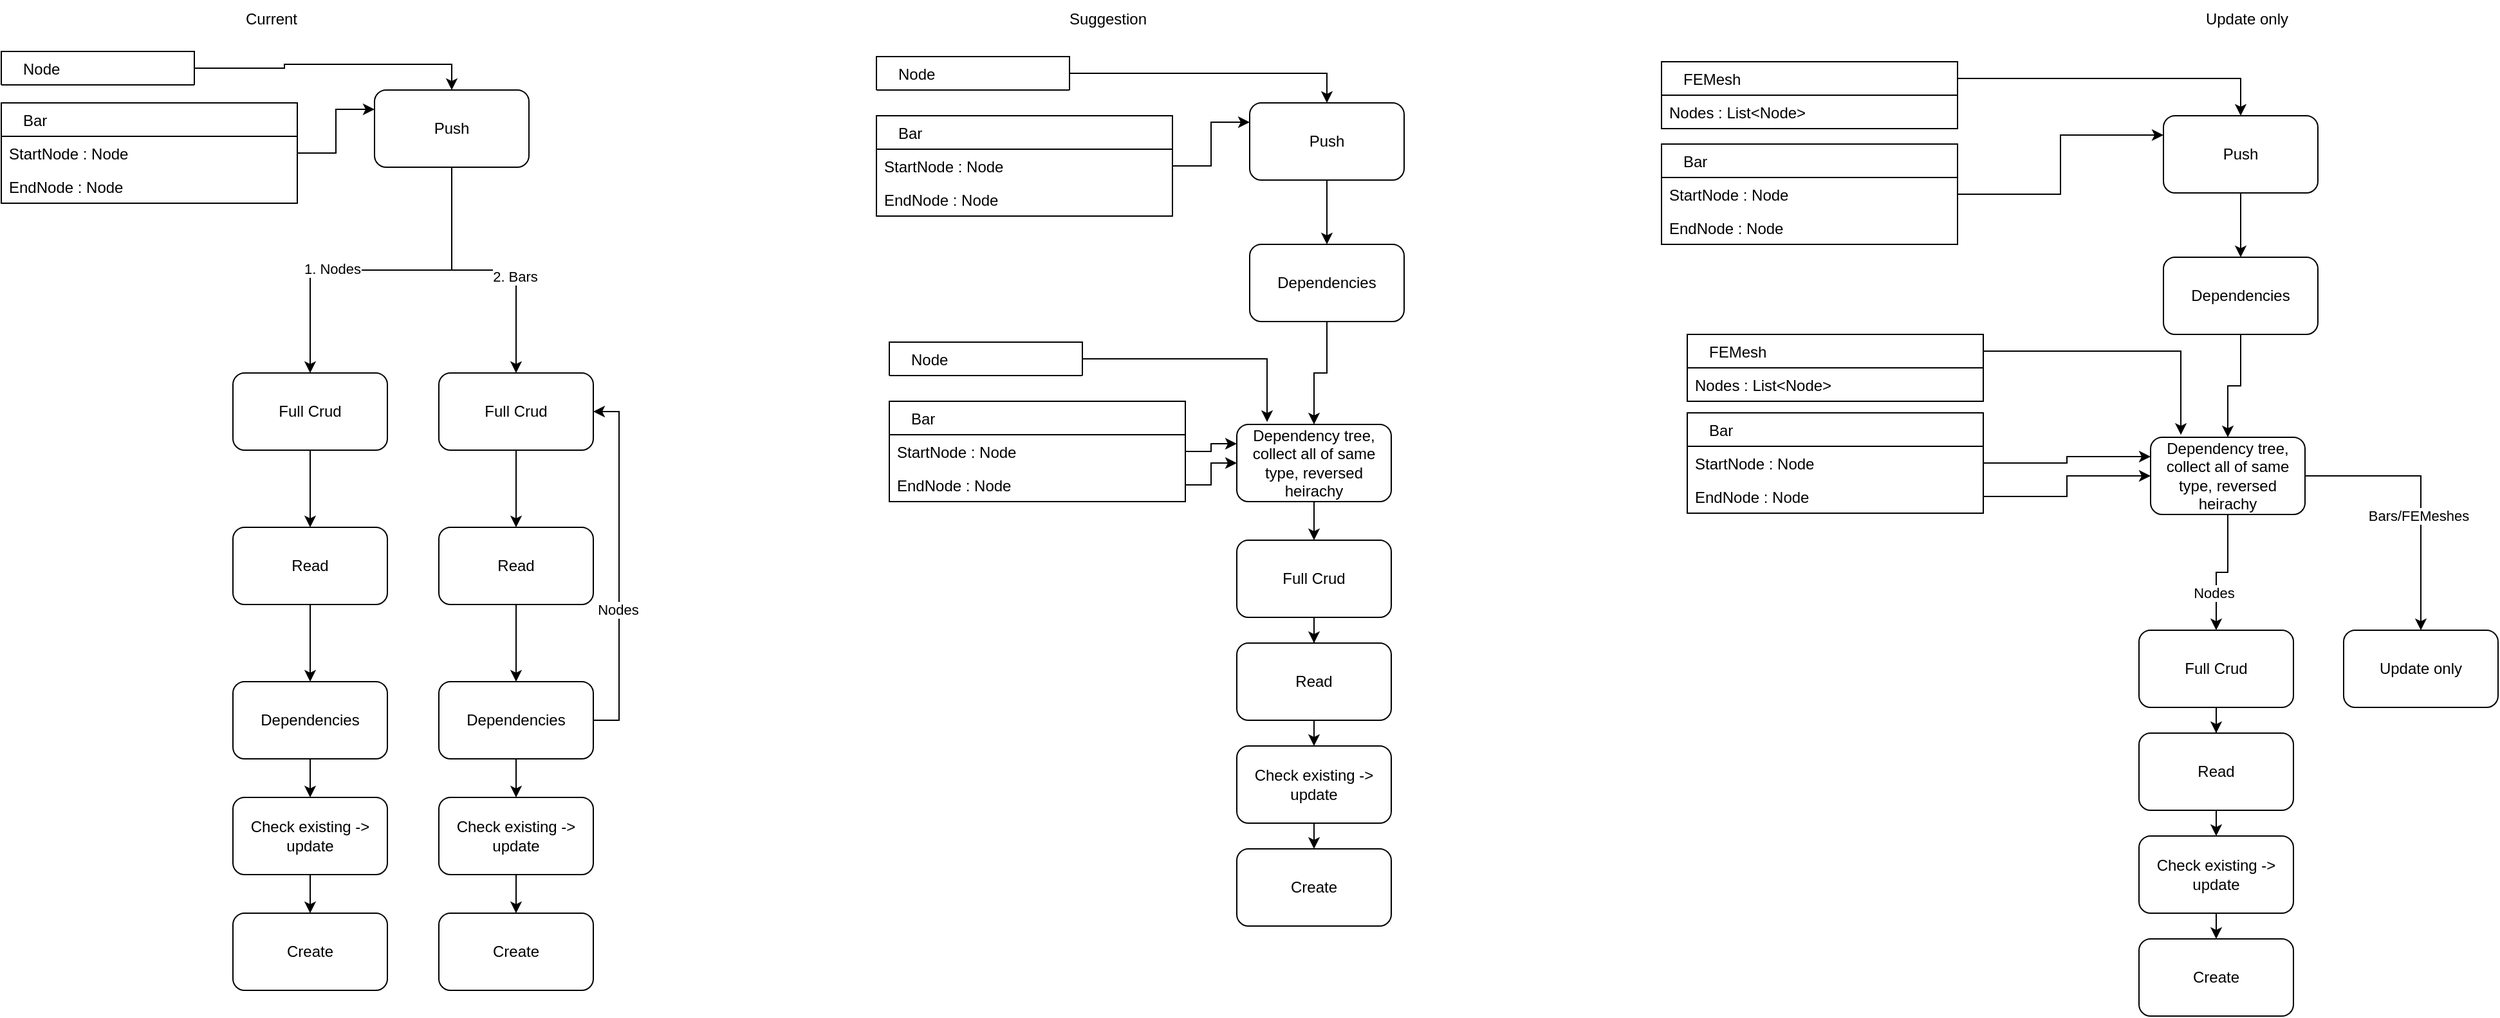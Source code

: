 <mxfile version="20.2.3" type="device"><diagram id="LmJUCJLpEkWyDAjEtUx3" name="Page-1"><mxGraphModel dx="815" dy="576" grid="1" gridSize="10" guides="1" tooltips="1" connect="1" arrows="1" fold="1" page="1" pageScale="1" pageWidth="827" pageHeight="1169" math="0" shadow="0"><root><mxCell id="0"/><mxCell id="1" parent="0"/><mxCell id="LpeFfE9VqS_rJvo4I-gi-41" style="edgeStyle=orthogonalEdgeStyle;rounded=0;orthogonalLoop=1;jettySize=auto;html=1;entryX=0.5;entryY=0;entryDx=0;entryDy=0;exitX=0.5;exitY=1;exitDx=0;exitDy=0;" edge="1" parent="1" source="LpeFfE9VqS_rJvo4I-gi-44" target="LpeFfE9VqS_rJvo4I-gi-35"><mxGeometry relative="1" as="geometry"/></mxCell><mxCell id="LpeFfE9VqS_rJvo4I-gi-48" value="2. Bars" style="edgeLabel;html=1;align=center;verticalAlign=middle;resizable=0;points=[];" vertex="1" connectable="0" parent="LpeFfE9VqS_rJvo4I-gi-41"><mxGeometry x="0.283" y="-1" relative="1" as="geometry"><mxPoint as="offset"/></mxGeometry></mxCell><mxCell id="LpeFfE9VqS_rJvo4I-gi-1" value="Bar" style="swimlane;fontStyle=0;childLayout=stackLayout;horizontal=1;startSize=26;fillColor=none;horizontalStack=0;resizeParent=1;resizeParentMax=0;resizeLast=0;collapsible=1;marginBottom=0;fontSize=12;align=left;spacingLeft=15;" vertex="1" parent="1"><mxGeometry x="700" y="360" width="230" height="78" as="geometry"><mxRectangle x="840" y="390" width="150" height="26" as="alternateBounds"/></mxGeometry></mxCell><mxCell id="LpeFfE9VqS_rJvo4I-gi-2" value="StartNode : Node" style="text;strokeColor=none;fillColor=none;align=left;verticalAlign=top;spacingLeft=4;spacingRight=4;overflow=hidden;rotatable=0;points=[[0,0.5],[1,0.5]];portConstraint=eastwest;fontColor=#000000" vertex="1" parent="LpeFfE9VqS_rJvo4I-gi-1"><mxGeometry y="26" width="230" height="26" as="geometry"/></mxCell><mxCell id="LpeFfE9VqS_rJvo4I-gi-3" value="EndNode : Node" style="text;strokeColor=none;fillColor=none;align=left;verticalAlign=top;spacingLeft=4;spacingRight=4;overflow=hidden;rotatable=0;points=[[0,0.5],[1,0.5]];portConstraint=eastwest;fontColor=#000000" vertex="1" parent="LpeFfE9VqS_rJvo4I-gi-1"><mxGeometry y="52" width="230" height="26" as="geometry"/></mxCell><mxCell id="LpeFfE9VqS_rJvo4I-gi-33" style="edgeStyle=orthogonalEdgeStyle;rounded=0;orthogonalLoop=1;jettySize=auto;html=1;entryX=0.5;entryY=0;entryDx=0;entryDy=0;exitX=0.5;exitY=1;exitDx=0;exitDy=0;" edge="1" parent="1" source="LpeFfE9VqS_rJvo4I-gi-44" target="LpeFfE9VqS_rJvo4I-gi-25"><mxGeometry relative="1" as="geometry"/></mxCell><mxCell id="LpeFfE9VqS_rJvo4I-gi-47" value="1. Nodes" style="edgeLabel;html=1;align=center;verticalAlign=middle;resizable=0;points=[];" vertex="1" connectable="0" parent="LpeFfE9VqS_rJvo4I-gi-33"><mxGeometry x="0.282" y="-1" relative="1" as="geometry"><mxPoint as="offset"/></mxGeometry></mxCell><mxCell id="LpeFfE9VqS_rJvo4I-gi-45" style="edgeStyle=orthogonalEdgeStyle;rounded=0;orthogonalLoop=1;jettySize=auto;html=1;entryX=0.5;entryY=0;entryDx=0;entryDy=0;" edge="1" parent="1" source="LpeFfE9VqS_rJvo4I-gi-15" target="LpeFfE9VqS_rJvo4I-gi-44"><mxGeometry relative="1" as="geometry"/></mxCell><mxCell id="LpeFfE9VqS_rJvo4I-gi-15" value="Node" style="swimlane;fontStyle=0;childLayout=stackLayout;horizontal=1;startSize=26;fillColor=none;horizontalStack=0;resizeParent=1;resizeParentMax=0;resizeLast=0;collapsible=1;marginBottom=0;fontSize=12;align=left;spacingLeft=15;" vertex="1" collapsed="1" parent="1"><mxGeometry x="700" y="320" width="150" height="26" as="geometry"><mxRectangle x="840" y="540" width="230" height="234" as="alternateBounds"/></mxGeometry></mxCell><mxCell id="LpeFfE9VqS_rJvo4I-gi-16" value="Position : Point" style="text;strokeColor=none;fillColor=none;align=left;verticalAlign=top;spacingLeft=4;spacingRight=4;overflow=hidden;rotatable=0;points=[[0,0.5],[1,0.5]];portConstraint=eastwest;fontColor=#000000" vertex="1" parent="LpeFfE9VqS_rJvo4I-gi-15"><mxGeometry y="26" width="230" height="26" as="geometry"/></mxCell><mxCell id="LpeFfE9VqS_rJvo4I-gi-17" value="Orientation : Basis" style="text;strokeColor=none;fillColor=none;align=left;verticalAlign=top;spacingLeft=4;spacingRight=4;overflow=hidden;rotatable=0;points=[[0,0.5],[1,0.5]];portConstraint=eastwest;fontColor=#000000" vertex="1" parent="LpeFfE9VqS_rJvo4I-gi-15"><mxGeometry y="52" width="230" height="26" as="geometry"/></mxCell><mxCell id="LpeFfE9VqS_rJvo4I-gi-18" value="Support : Constraint6DOF" style="text;strokeColor=none;fillColor=none;align=left;verticalAlign=top;spacingLeft=4;spacingRight=4;overflow=hidden;rotatable=0;points=[[0,0.5],[1,0.5]];portConstraint=eastwest;fontColor=#000000" vertex="1" parent="LpeFfE9VqS_rJvo4I-gi-15"><mxGeometry y="78" width="230" height="26" as="geometry"/></mxCell><mxCell id="LpeFfE9VqS_rJvo4I-gi-19" value="BHoM_Guid : Guid" style="text;strokeColor=none;fillColor=none;align=left;verticalAlign=top;spacingLeft=4;spacingRight=4;overflow=hidden;rotatable=0;points=[[0,0.5],[1,0.5]];portConstraint=eastwest;fontColor=#707070" vertex="1" parent="LpeFfE9VqS_rJvo4I-gi-15"><mxGeometry y="104" width="230" height="26" as="geometry"/></mxCell><mxCell id="LpeFfE9VqS_rJvo4I-gi-20" value="Name : String" style="text;strokeColor=none;fillColor=none;align=left;verticalAlign=top;spacingLeft=4;spacingRight=4;overflow=hidden;rotatable=0;points=[[0,0.5],[1,0.5]];portConstraint=eastwest;fontColor=#707070" vertex="1" parent="LpeFfE9VqS_rJvo4I-gi-15"><mxGeometry y="130" width="230" height="26" as="geometry"/></mxCell><mxCell id="LpeFfE9VqS_rJvo4I-gi-21" value="Fragments : FragmentSet" style="text;strokeColor=none;fillColor=none;align=left;verticalAlign=top;spacingLeft=4;spacingRight=4;overflow=hidden;rotatable=0;points=[[0,0.5],[1,0.5]];portConstraint=eastwest;fontColor=#707070" vertex="1" parent="LpeFfE9VqS_rJvo4I-gi-15"><mxGeometry y="156" width="230" height="26" as="geometry"/></mxCell><mxCell id="LpeFfE9VqS_rJvo4I-gi-22" value="Tags : HashSet&lt;String&gt;" style="text;strokeColor=none;fillColor=none;align=left;verticalAlign=top;spacingLeft=4;spacingRight=4;overflow=hidden;rotatable=0;points=[[0,0.5],[1,0.5]];portConstraint=eastwest;fontColor=#707070" vertex="1" parent="LpeFfE9VqS_rJvo4I-gi-15"><mxGeometry y="182" width="230" height="26" as="geometry"/></mxCell><mxCell id="LpeFfE9VqS_rJvo4I-gi-23" value="CustomData : Dictionary&lt;String,Object&gt;" style="text;strokeColor=none;fillColor=none;align=left;verticalAlign=top;spacingLeft=4;spacingRight=4;overflow=hidden;rotatable=0;points=[[0,0.5],[1,0.5]];portConstraint=eastwest;fontColor=#707070" vertex="1" parent="LpeFfE9VqS_rJvo4I-gi-15"><mxGeometry y="208" width="230" height="26" as="geometry"/></mxCell><mxCell id="LpeFfE9VqS_rJvo4I-gi-24" value="Current" style="text;html=1;strokeColor=none;fillColor=none;align=center;verticalAlign=middle;whiteSpace=wrap;rounded=0;" vertex="1" parent="1"><mxGeometry x="880" y="280" width="60" height="30" as="geometry"/></mxCell><mxCell id="LpeFfE9VqS_rJvo4I-gi-29" style="edgeStyle=orthogonalEdgeStyle;rounded=0;orthogonalLoop=1;jettySize=auto;html=1;" edge="1" parent="1" source="LpeFfE9VqS_rJvo4I-gi-25" target="LpeFfE9VqS_rJvo4I-gi-26"><mxGeometry relative="1" as="geometry"/></mxCell><mxCell id="LpeFfE9VqS_rJvo4I-gi-25" value="Full Crud" style="rounded=1;whiteSpace=wrap;html=1;" vertex="1" parent="1"><mxGeometry x="880" y="570" width="120" height="60" as="geometry"/></mxCell><mxCell id="LpeFfE9VqS_rJvo4I-gi-30" style="edgeStyle=orthogonalEdgeStyle;rounded=0;orthogonalLoop=1;jettySize=auto;html=1;entryX=0.5;entryY=0;entryDx=0;entryDy=0;" edge="1" parent="1" source="LpeFfE9VqS_rJvo4I-gi-26" target="LpeFfE9VqS_rJvo4I-gi-27"><mxGeometry relative="1" as="geometry"/></mxCell><mxCell id="LpeFfE9VqS_rJvo4I-gi-26" value="Read" style="rounded=1;whiteSpace=wrap;html=1;" vertex="1" parent="1"><mxGeometry x="880" y="690" width="120" height="60" as="geometry"/></mxCell><mxCell id="LpeFfE9VqS_rJvo4I-gi-32" style="edgeStyle=orthogonalEdgeStyle;rounded=0;orthogonalLoop=1;jettySize=auto;html=1;entryX=0.5;entryY=0;entryDx=0;entryDy=0;exitX=0.5;exitY=1;exitDx=0;exitDy=0;" edge="1" parent="1" source="LpeFfE9VqS_rJvo4I-gi-94" target="LpeFfE9VqS_rJvo4I-gi-28"><mxGeometry relative="1" as="geometry"><mxPoint x="940" y="960" as="sourcePoint"/></mxGeometry></mxCell><mxCell id="LpeFfE9VqS_rJvo4I-gi-96" style="edgeStyle=orthogonalEdgeStyle;rounded=0;orthogonalLoop=1;jettySize=auto;html=1;entryX=0.5;entryY=0;entryDx=0;entryDy=0;" edge="1" parent="1" source="LpeFfE9VqS_rJvo4I-gi-27" target="LpeFfE9VqS_rJvo4I-gi-94"><mxGeometry relative="1" as="geometry"/></mxCell><mxCell id="LpeFfE9VqS_rJvo4I-gi-27" value="Dependencies" style="rounded=1;whiteSpace=wrap;html=1;" vertex="1" parent="1"><mxGeometry x="880" y="810" width="120" height="60" as="geometry"/></mxCell><mxCell id="LpeFfE9VqS_rJvo4I-gi-28" value="Create" style="rounded=1;whiteSpace=wrap;html=1;" vertex="1" parent="1"><mxGeometry x="880" y="990" width="120" height="60" as="geometry"/></mxCell><mxCell id="LpeFfE9VqS_rJvo4I-gi-34" style="edgeStyle=orthogonalEdgeStyle;rounded=0;orthogonalLoop=1;jettySize=auto;html=1;" edge="1" parent="1" source="LpeFfE9VqS_rJvo4I-gi-35" target="LpeFfE9VqS_rJvo4I-gi-37"><mxGeometry relative="1" as="geometry"/></mxCell><mxCell id="LpeFfE9VqS_rJvo4I-gi-35" value="Full Crud" style="rounded=1;whiteSpace=wrap;html=1;" vertex="1" parent="1"><mxGeometry x="1040" y="570" width="120" height="60" as="geometry"/></mxCell><mxCell id="LpeFfE9VqS_rJvo4I-gi-36" style="edgeStyle=orthogonalEdgeStyle;rounded=0;orthogonalLoop=1;jettySize=auto;html=1;entryX=0.5;entryY=0;entryDx=0;entryDy=0;" edge="1" parent="1" source="LpeFfE9VqS_rJvo4I-gi-37" target="LpeFfE9VqS_rJvo4I-gi-39"><mxGeometry relative="1" as="geometry"/></mxCell><mxCell id="LpeFfE9VqS_rJvo4I-gi-37" value="Read" style="rounded=1;whiteSpace=wrap;html=1;" vertex="1" parent="1"><mxGeometry x="1040" y="690" width="120" height="60" as="geometry"/></mxCell><mxCell id="LpeFfE9VqS_rJvo4I-gi-42" style="edgeStyle=orthogonalEdgeStyle;rounded=0;orthogonalLoop=1;jettySize=auto;html=1;entryX=1;entryY=0.5;entryDx=0;entryDy=0;exitX=1;exitY=0.5;exitDx=0;exitDy=0;" edge="1" parent="1" source="LpeFfE9VqS_rJvo4I-gi-39" target="LpeFfE9VqS_rJvo4I-gi-35"><mxGeometry relative="1" as="geometry"/></mxCell><mxCell id="LpeFfE9VqS_rJvo4I-gi-43" value="Nodes" style="edgeLabel;html=1;align=center;verticalAlign=middle;resizable=0;points=[];" vertex="1" connectable="0" parent="LpeFfE9VqS_rJvo4I-gi-42"><mxGeometry x="-0.24" y="1" relative="1" as="geometry"><mxPoint as="offset"/></mxGeometry></mxCell><mxCell id="LpeFfE9VqS_rJvo4I-gi-100" style="edgeStyle=orthogonalEdgeStyle;rounded=0;orthogonalLoop=1;jettySize=auto;html=1;entryX=0.5;entryY=0;entryDx=0;entryDy=0;" edge="1" parent="1" source="LpeFfE9VqS_rJvo4I-gi-39" target="LpeFfE9VqS_rJvo4I-gi-99"><mxGeometry relative="1" as="geometry"/></mxCell><mxCell id="LpeFfE9VqS_rJvo4I-gi-39" value="Dependencies" style="rounded=1;whiteSpace=wrap;html=1;" vertex="1" parent="1"><mxGeometry x="1040" y="810" width="120" height="60" as="geometry"/></mxCell><mxCell id="LpeFfE9VqS_rJvo4I-gi-44" value="Push" style="rounded=1;whiteSpace=wrap;html=1;" vertex="1" parent="1"><mxGeometry x="990" y="350" width="120" height="60" as="geometry"/></mxCell><mxCell id="LpeFfE9VqS_rJvo4I-gi-46" style="edgeStyle=orthogonalEdgeStyle;rounded=0;orthogonalLoop=1;jettySize=auto;html=1;entryX=0;entryY=0.25;entryDx=0;entryDy=0;" edge="1" parent="1" source="LpeFfE9VqS_rJvo4I-gi-2" target="LpeFfE9VqS_rJvo4I-gi-44"><mxGeometry relative="1" as="geometry"/></mxCell><mxCell id="LpeFfE9VqS_rJvo4I-gi-49" value="Suggestion" style="text;html=1;strokeColor=none;fillColor=none;align=center;verticalAlign=middle;whiteSpace=wrap;rounded=0;" vertex="1" parent="1"><mxGeometry x="1530" y="280" width="60" height="30" as="geometry"/></mxCell><mxCell id="LpeFfE9VqS_rJvo4I-gi-50" value="Bar" style="swimlane;fontStyle=0;childLayout=stackLayout;horizontal=1;startSize=26;fillColor=none;horizontalStack=0;resizeParent=1;resizeParentMax=0;resizeLast=0;collapsible=1;marginBottom=0;fontSize=12;align=left;spacingLeft=15;" vertex="1" parent="1"><mxGeometry x="1380" y="370" width="230" height="78" as="geometry"><mxRectangle x="840" y="390" width="150" height="26" as="alternateBounds"/></mxGeometry></mxCell><mxCell id="LpeFfE9VqS_rJvo4I-gi-51" value="StartNode : Node" style="text;strokeColor=none;fillColor=none;align=left;verticalAlign=top;spacingLeft=4;spacingRight=4;overflow=hidden;rotatable=0;points=[[0,0.5],[1,0.5]];portConstraint=eastwest;fontColor=#000000" vertex="1" parent="LpeFfE9VqS_rJvo4I-gi-50"><mxGeometry y="26" width="230" height="26" as="geometry"/></mxCell><mxCell id="LpeFfE9VqS_rJvo4I-gi-52" value="EndNode : Node" style="text;strokeColor=none;fillColor=none;align=left;verticalAlign=top;spacingLeft=4;spacingRight=4;overflow=hidden;rotatable=0;points=[[0,0.5],[1,0.5]];portConstraint=eastwest;fontColor=#000000" vertex="1" parent="LpeFfE9VqS_rJvo4I-gi-50"><mxGeometry y="52" width="230" height="26" as="geometry"/></mxCell><mxCell id="LpeFfE9VqS_rJvo4I-gi-53" style="edgeStyle=orthogonalEdgeStyle;rounded=0;orthogonalLoop=1;jettySize=auto;html=1;entryX=0.5;entryY=0;entryDx=0;entryDy=0;" edge="1" parent="1" source="LpeFfE9VqS_rJvo4I-gi-54" target="LpeFfE9VqS_rJvo4I-gi-63"><mxGeometry relative="1" as="geometry"/></mxCell><mxCell id="LpeFfE9VqS_rJvo4I-gi-54" value="Node" style="swimlane;fontStyle=0;childLayout=stackLayout;horizontal=1;startSize=26;fillColor=none;horizontalStack=0;resizeParent=1;resizeParentMax=0;resizeLast=0;collapsible=1;marginBottom=0;fontSize=12;align=left;spacingLeft=15;" vertex="1" collapsed="1" parent="1"><mxGeometry x="1380" y="324" width="150" height="26" as="geometry"><mxRectangle x="840" y="540" width="230" height="234" as="alternateBounds"/></mxGeometry></mxCell><mxCell id="LpeFfE9VqS_rJvo4I-gi-55" value="Position : Point" style="text;strokeColor=none;fillColor=none;align=left;verticalAlign=top;spacingLeft=4;spacingRight=4;overflow=hidden;rotatable=0;points=[[0,0.5],[1,0.5]];portConstraint=eastwest;fontColor=#000000" vertex="1" parent="LpeFfE9VqS_rJvo4I-gi-54"><mxGeometry y="26" width="230" height="26" as="geometry"/></mxCell><mxCell id="LpeFfE9VqS_rJvo4I-gi-56" value="Orientation : Basis" style="text;strokeColor=none;fillColor=none;align=left;verticalAlign=top;spacingLeft=4;spacingRight=4;overflow=hidden;rotatable=0;points=[[0,0.5],[1,0.5]];portConstraint=eastwest;fontColor=#000000" vertex="1" parent="LpeFfE9VqS_rJvo4I-gi-54"><mxGeometry y="52" width="230" height="26" as="geometry"/></mxCell><mxCell id="LpeFfE9VqS_rJvo4I-gi-57" value="Support : Constraint6DOF" style="text;strokeColor=none;fillColor=none;align=left;verticalAlign=top;spacingLeft=4;spacingRight=4;overflow=hidden;rotatable=0;points=[[0,0.5],[1,0.5]];portConstraint=eastwest;fontColor=#000000" vertex="1" parent="LpeFfE9VqS_rJvo4I-gi-54"><mxGeometry y="78" width="230" height="26" as="geometry"/></mxCell><mxCell id="LpeFfE9VqS_rJvo4I-gi-58" value="BHoM_Guid : Guid" style="text;strokeColor=none;fillColor=none;align=left;verticalAlign=top;spacingLeft=4;spacingRight=4;overflow=hidden;rotatable=0;points=[[0,0.5],[1,0.5]];portConstraint=eastwest;fontColor=#707070" vertex="1" parent="LpeFfE9VqS_rJvo4I-gi-54"><mxGeometry y="104" width="230" height="26" as="geometry"/></mxCell><mxCell id="LpeFfE9VqS_rJvo4I-gi-59" value="Name : String" style="text;strokeColor=none;fillColor=none;align=left;verticalAlign=top;spacingLeft=4;spacingRight=4;overflow=hidden;rotatable=0;points=[[0,0.5],[1,0.5]];portConstraint=eastwest;fontColor=#707070" vertex="1" parent="LpeFfE9VqS_rJvo4I-gi-54"><mxGeometry y="130" width="230" height="26" as="geometry"/></mxCell><mxCell id="LpeFfE9VqS_rJvo4I-gi-60" value="Fragments : FragmentSet" style="text;strokeColor=none;fillColor=none;align=left;verticalAlign=top;spacingLeft=4;spacingRight=4;overflow=hidden;rotatable=0;points=[[0,0.5],[1,0.5]];portConstraint=eastwest;fontColor=#707070" vertex="1" parent="LpeFfE9VqS_rJvo4I-gi-54"><mxGeometry y="156" width="230" height="26" as="geometry"/></mxCell><mxCell id="LpeFfE9VqS_rJvo4I-gi-61" value="Tags : HashSet&lt;String&gt;" style="text;strokeColor=none;fillColor=none;align=left;verticalAlign=top;spacingLeft=4;spacingRight=4;overflow=hidden;rotatable=0;points=[[0,0.5],[1,0.5]];portConstraint=eastwest;fontColor=#707070" vertex="1" parent="LpeFfE9VqS_rJvo4I-gi-54"><mxGeometry y="182" width="230" height="26" as="geometry"/></mxCell><mxCell id="LpeFfE9VqS_rJvo4I-gi-62" value="CustomData : Dictionary&lt;String,Object&gt;" style="text;strokeColor=none;fillColor=none;align=left;verticalAlign=top;spacingLeft=4;spacingRight=4;overflow=hidden;rotatable=0;points=[[0,0.5],[1,0.5]];portConstraint=eastwest;fontColor=#707070" vertex="1" parent="LpeFfE9VqS_rJvo4I-gi-54"><mxGeometry y="208" width="230" height="26" as="geometry"/></mxCell><mxCell id="LpeFfE9VqS_rJvo4I-gi-66" style="edgeStyle=orthogonalEdgeStyle;rounded=0;orthogonalLoop=1;jettySize=auto;html=1;entryX=0.5;entryY=0;entryDx=0;entryDy=0;" edge="1" parent="1" source="LpeFfE9VqS_rJvo4I-gi-63" target="LpeFfE9VqS_rJvo4I-gi-65"><mxGeometry relative="1" as="geometry"/></mxCell><mxCell id="LpeFfE9VqS_rJvo4I-gi-63" value="Push" style="rounded=1;whiteSpace=wrap;html=1;" vertex="1" parent="1"><mxGeometry x="1670" y="360" width="120" height="60" as="geometry"/></mxCell><mxCell id="LpeFfE9VqS_rJvo4I-gi-64" style="edgeStyle=orthogonalEdgeStyle;rounded=0;orthogonalLoop=1;jettySize=auto;html=1;entryX=0;entryY=0.25;entryDx=0;entryDy=0;" edge="1" parent="1" source="LpeFfE9VqS_rJvo4I-gi-51" target="LpeFfE9VqS_rJvo4I-gi-63"><mxGeometry relative="1" as="geometry"/></mxCell><mxCell id="LpeFfE9VqS_rJvo4I-gi-83" style="edgeStyle=orthogonalEdgeStyle;rounded=0;orthogonalLoop=1;jettySize=auto;html=1;" edge="1" parent="1" source="LpeFfE9VqS_rJvo4I-gi-65" target="LpeFfE9VqS_rJvo4I-gi-67"><mxGeometry relative="1" as="geometry"/></mxCell><mxCell id="LpeFfE9VqS_rJvo4I-gi-65" value="Dependencies" style="rounded=1;whiteSpace=wrap;html=1;" vertex="1" parent="1"><mxGeometry x="1670" y="470" width="120" height="60" as="geometry"/></mxCell><mxCell id="LpeFfE9VqS_rJvo4I-gi-93" style="edgeStyle=orthogonalEdgeStyle;rounded=0;orthogonalLoop=1;jettySize=auto;html=1;entryX=0.5;entryY=0;entryDx=0;entryDy=0;" edge="1" parent="1" source="LpeFfE9VqS_rJvo4I-gi-67" target="LpeFfE9VqS_rJvo4I-gi-85"><mxGeometry relative="1" as="geometry"/></mxCell><mxCell id="LpeFfE9VqS_rJvo4I-gi-67" value="Dependency tree, collect all of same type, reversed heirachy" style="rounded=1;whiteSpace=wrap;html=1;" vertex="1" parent="1"><mxGeometry x="1660" y="610" width="120" height="60" as="geometry"/></mxCell><mxCell id="LpeFfE9VqS_rJvo4I-gi-80" style="edgeStyle=orthogonalEdgeStyle;rounded=0;orthogonalLoop=1;jettySize=auto;html=1;exitX=1;exitY=0.5;exitDx=0;exitDy=0;entryX=0;entryY=0.25;entryDx=0;entryDy=0;" edge="1" parent="1" source="LpeFfE9VqS_rJvo4I-gi-68" target="LpeFfE9VqS_rJvo4I-gi-67"><mxGeometry relative="1" as="geometry"/></mxCell><mxCell id="LpeFfE9VqS_rJvo4I-gi-68" value="Bar" style="swimlane;fontStyle=0;childLayout=stackLayout;horizontal=1;startSize=26;fillColor=none;horizontalStack=0;resizeParent=1;resizeParentMax=0;resizeLast=0;collapsible=1;marginBottom=0;fontSize=12;align=left;spacingLeft=15;" vertex="1" parent="1"><mxGeometry x="1390" y="592" width="230" height="78" as="geometry"><mxRectangle x="840" y="390" width="150" height="26" as="alternateBounds"/></mxGeometry></mxCell><mxCell id="LpeFfE9VqS_rJvo4I-gi-69" value="StartNode : Node" style="text;strokeColor=none;fillColor=none;align=left;verticalAlign=top;spacingLeft=4;spacingRight=4;overflow=hidden;rotatable=0;points=[[0,0.5],[1,0.5]];portConstraint=eastwest;fontColor=#000000" vertex="1" parent="LpeFfE9VqS_rJvo4I-gi-68"><mxGeometry y="26" width="230" height="26" as="geometry"/></mxCell><mxCell id="LpeFfE9VqS_rJvo4I-gi-70" value="EndNode : Node" style="text;strokeColor=none;fillColor=none;align=left;verticalAlign=top;spacingLeft=4;spacingRight=4;overflow=hidden;rotatable=0;points=[[0,0.5],[1,0.5]];portConstraint=eastwest;fontColor=#000000" vertex="1" parent="LpeFfE9VqS_rJvo4I-gi-68"><mxGeometry y="52" width="230" height="26" as="geometry"/></mxCell><mxCell id="LpeFfE9VqS_rJvo4I-gi-82" style="edgeStyle=orthogonalEdgeStyle;rounded=0;orthogonalLoop=1;jettySize=auto;html=1;entryX=0.196;entryY=-0.032;entryDx=0;entryDy=0;entryPerimeter=0;" edge="1" parent="1" source="LpeFfE9VqS_rJvo4I-gi-71" target="LpeFfE9VqS_rJvo4I-gi-67"><mxGeometry relative="1" as="geometry"/></mxCell><mxCell id="LpeFfE9VqS_rJvo4I-gi-71" value="Node" style="swimlane;fontStyle=0;childLayout=stackLayout;horizontal=1;startSize=26;fillColor=none;horizontalStack=0;resizeParent=1;resizeParentMax=0;resizeLast=0;collapsible=1;marginBottom=0;fontSize=12;align=left;spacingLeft=15;" vertex="1" collapsed="1" parent="1"><mxGeometry x="1390" y="546" width="150" height="26" as="geometry"><mxRectangle x="840" y="540" width="230" height="234" as="alternateBounds"/></mxGeometry></mxCell><mxCell id="LpeFfE9VqS_rJvo4I-gi-72" value="Position : Point" style="text;strokeColor=none;fillColor=none;align=left;verticalAlign=top;spacingLeft=4;spacingRight=4;overflow=hidden;rotatable=0;points=[[0,0.5],[1,0.5]];portConstraint=eastwest;fontColor=#000000" vertex="1" parent="LpeFfE9VqS_rJvo4I-gi-71"><mxGeometry y="26" width="230" height="26" as="geometry"/></mxCell><mxCell id="LpeFfE9VqS_rJvo4I-gi-73" value="Orientation : Basis" style="text;strokeColor=none;fillColor=none;align=left;verticalAlign=top;spacingLeft=4;spacingRight=4;overflow=hidden;rotatable=0;points=[[0,0.5],[1,0.5]];portConstraint=eastwest;fontColor=#000000" vertex="1" parent="LpeFfE9VqS_rJvo4I-gi-71"><mxGeometry y="52" width="230" height="26" as="geometry"/></mxCell><mxCell id="LpeFfE9VqS_rJvo4I-gi-74" value="Support : Constraint6DOF" style="text;strokeColor=none;fillColor=none;align=left;verticalAlign=top;spacingLeft=4;spacingRight=4;overflow=hidden;rotatable=0;points=[[0,0.5],[1,0.5]];portConstraint=eastwest;fontColor=#000000" vertex="1" parent="LpeFfE9VqS_rJvo4I-gi-71"><mxGeometry y="78" width="230" height="26" as="geometry"/></mxCell><mxCell id="LpeFfE9VqS_rJvo4I-gi-75" value="BHoM_Guid : Guid" style="text;strokeColor=none;fillColor=none;align=left;verticalAlign=top;spacingLeft=4;spacingRight=4;overflow=hidden;rotatable=0;points=[[0,0.5],[1,0.5]];portConstraint=eastwest;fontColor=#707070" vertex="1" parent="LpeFfE9VqS_rJvo4I-gi-71"><mxGeometry y="104" width="230" height="26" as="geometry"/></mxCell><mxCell id="LpeFfE9VqS_rJvo4I-gi-76" value="Name : String" style="text;strokeColor=none;fillColor=none;align=left;verticalAlign=top;spacingLeft=4;spacingRight=4;overflow=hidden;rotatable=0;points=[[0,0.5],[1,0.5]];portConstraint=eastwest;fontColor=#707070" vertex="1" parent="LpeFfE9VqS_rJvo4I-gi-71"><mxGeometry y="130" width="230" height="26" as="geometry"/></mxCell><mxCell id="LpeFfE9VqS_rJvo4I-gi-77" value="Fragments : FragmentSet" style="text;strokeColor=none;fillColor=none;align=left;verticalAlign=top;spacingLeft=4;spacingRight=4;overflow=hidden;rotatable=0;points=[[0,0.5],[1,0.5]];portConstraint=eastwest;fontColor=#707070" vertex="1" parent="LpeFfE9VqS_rJvo4I-gi-71"><mxGeometry y="156" width="230" height="26" as="geometry"/></mxCell><mxCell id="LpeFfE9VqS_rJvo4I-gi-78" value="Tags : HashSet&lt;String&gt;" style="text;strokeColor=none;fillColor=none;align=left;verticalAlign=top;spacingLeft=4;spacingRight=4;overflow=hidden;rotatable=0;points=[[0,0.5],[1,0.5]];portConstraint=eastwest;fontColor=#707070" vertex="1" parent="LpeFfE9VqS_rJvo4I-gi-71"><mxGeometry y="182" width="230" height="26" as="geometry"/></mxCell><mxCell id="LpeFfE9VqS_rJvo4I-gi-79" value="CustomData : Dictionary&lt;String,Object&gt;" style="text;strokeColor=none;fillColor=none;align=left;verticalAlign=top;spacingLeft=4;spacingRight=4;overflow=hidden;rotatable=0;points=[[0,0.5],[1,0.5]];portConstraint=eastwest;fontColor=#707070" vertex="1" parent="LpeFfE9VqS_rJvo4I-gi-71"><mxGeometry y="208" width="230" height="26" as="geometry"/></mxCell><mxCell id="LpeFfE9VqS_rJvo4I-gi-81" style="edgeStyle=orthogonalEdgeStyle;rounded=0;orthogonalLoop=1;jettySize=auto;html=1;entryX=0;entryY=0.5;entryDx=0;entryDy=0;" edge="1" parent="1" source="LpeFfE9VqS_rJvo4I-gi-70" target="LpeFfE9VqS_rJvo4I-gi-67"><mxGeometry relative="1" as="geometry"/></mxCell><mxCell id="LpeFfE9VqS_rJvo4I-gi-84" style="edgeStyle=orthogonalEdgeStyle;rounded=0;orthogonalLoop=1;jettySize=auto;html=1;" edge="1" parent="1" source="LpeFfE9VqS_rJvo4I-gi-85" target="LpeFfE9VqS_rJvo4I-gi-87"><mxGeometry relative="1" as="geometry"/></mxCell><mxCell id="LpeFfE9VqS_rJvo4I-gi-85" value="Full Crud" style="rounded=1;whiteSpace=wrap;html=1;" vertex="1" parent="1"><mxGeometry x="1660" y="700" width="120" height="60" as="geometry"/></mxCell><mxCell id="LpeFfE9VqS_rJvo4I-gi-87" value="Read" style="rounded=1;whiteSpace=wrap;html=1;" vertex="1" parent="1"><mxGeometry x="1660" y="780" width="120" height="60" as="geometry"/></mxCell><mxCell id="LpeFfE9VqS_rJvo4I-gi-94" value="Check existing -&amp;gt; update" style="rounded=1;whiteSpace=wrap;html=1;" vertex="1" parent="1"><mxGeometry x="880" y="900" width="120" height="60" as="geometry"/></mxCell><mxCell id="LpeFfE9VqS_rJvo4I-gi-97" style="edgeStyle=orthogonalEdgeStyle;rounded=0;orthogonalLoop=1;jettySize=auto;html=1;entryX=0.5;entryY=0;entryDx=0;entryDy=0;exitX=0.5;exitY=1;exitDx=0;exitDy=0;" edge="1" parent="1" source="LpeFfE9VqS_rJvo4I-gi-99" target="LpeFfE9VqS_rJvo4I-gi-98"><mxGeometry relative="1" as="geometry"><mxPoint x="1100" y="960" as="sourcePoint"/></mxGeometry></mxCell><mxCell id="LpeFfE9VqS_rJvo4I-gi-98" value="Create" style="rounded=1;whiteSpace=wrap;html=1;" vertex="1" parent="1"><mxGeometry x="1040" y="990" width="120" height="60" as="geometry"/></mxCell><mxCell id="LpeFfE9VqS_rJvo4I-gi-99" value="Check existing -&amp;gt; update" style="rounded=1;whiteSpace=wrap;html=1;" vertex="1" parent="1"><mxGeometry x="1040" y="900" width="120" height="60" as="geometry"/></mxCell><mxCell id="LpeFfE9VqS_rJvo4I-gi-101" style="edgeStyle=orthogonalEdgeStyle;rounded=0;orthogonalLoop=1;jettySize=auto;html=1;entryX=0.5;entryY=0;entryDx=0;entryDy=0;exitX=0.5;exitY=1;exitDx=0;exitDy=0;" edge="1" parent="1" target="LpeFfE9VqS_rJvo4I-gi-104" source="LpeFfE9VqS_rJvo4I-gi-87"><mxGeometry relative="1" as="geometry"><mxPoint x="1720" y="850" as="sourcePoint"/></mxGeometry></mxCell><mxCell id="LpeFfE9VqS_rJvo4I-gi-102" style="edgeStyle=orthogonalEdgeStyle;rounded=0;orthogonalLoop=1;jettySize=auto;html=1;entryX=0.5;entryY=0;entryDx=0;entryDy=0;exitX=0.5;exitY=1;exitDx=0;exitDy=0;" edge="1" parent="1" source="LpeFfE9VqS_rJvo4I-gi-104" target="LpeFfE9VqS_rJvo4I-gi-103"><mxGeometry relative="1" as="geometry"><mxPoint x="1720" y="920" as="sourcePoint"/></mxGeometry></mxCell><mxCell id="LpeFfE9VqS_rJvo4I-gi-103" value="Create" style="rounded=1;whiteSpace=wrap;html=1;" vertex="1" parent="1"><mxGeometry x="1660" y="940" width="120" height="60" as="geometry"/></mxCell><mxCell id="LpeFfE9VqS_rJvo4I-gi-104" value="Check existing -&amp;gt; update" style="rounded=1;whiteSpace=wrap;html=1;" vertex="1" parent="1"><mxGeometry x="1660" y="860" width="120" height="60" as="geometry"/></mxCell><mxCell id="LpeFfE9VqS_rJvo4I-gi-105" value="Update only" style="text;html=1;strokeColor=none;fillColor=none;align=center;verticalAlign=middle;whiteSpace=wrap;rounded=0;" vertex="1" parent="1"><mxGeometry x="2390" y="280" width="110" height="30" as="geometry"/></mxCell><mxCell id="LpeFfE9VqS_rJvo4I-gi-106" value="Bar" style="swimlane;fontStyle=0;childLayout=stackLayout;horizontal=1;startSize=26;fillColor=none;horizontalStack=0;resizeParent=1;resizeParentMax=0;resizeLast=0;collapsible=1;marginBottom=0;fontSize=12;align=left;spacingLeft=15;" vertex="1" parent="1"><mxGeometry x="1990" y="392" width="230" height="78" as="geometry"><mxRectangle x="840" y="390" width="150" height="26" as="alternateBounds"/></mxGeometry></mxCell><mxCell id="LpeFfE9VqS_rJvo4I-gi-107" value="StartNode : Node" style="text;strokeColor=none;fillColor=none;align=left;verticalAlign=top;spacingLeft=4;spacingRight=4;overflow=hidden;rotatable=0;points=[[0,0.5],[1,0.5]];portConstraint=eastwest;fontColor=#000000" vertex="1" parent="LpeFfE9VqS_rJvo4I-gi-106"><mxGeometry y="26" width="230" height="26" as="geometry"/></mxCell><mxCell id="LpeFfE9VqS_rJvo4I-gi-108" value="EndNode : Node" style="text;strokeColor=none;fillColor=none;align=left;verticalAlign=top;spacingLeft=4;spacingRight=4;overflow=hidden;rotatable=0;points=[[0,0.5],[1,0.5]];portConstraint=eastwest;fontColor=#000000" vertex="1" parent="LpeFfE9VqS_rJvo4I-gi-106"><mxGeometry y="52" width="230" height="26" as="geometry"/></mxCell><mxCell id="LpeFfE9VqS_rJvo4I-gi-109" style="edgeStyle=orthogonalEdgeStyle;rounded=0;orthogonalLoop=1;jettySize=auto;html=1;entryX=0.5;entryY=0;entryDx=0;entryDy=0;exitX=1;exitY=0.25;exitDx=0;exitDy=0;" edge="1" parent="1" source="LpeFfE9VqS_rJvo4I-gi-148" target="LpeFfE9VqS_rJvo4I-gi-120"><mxGeometry relative="1" as="geometry"><mxPoint x="2240" y="347" as="sourcePoint"/></mxGeometry></mxCell><mxCell id="LpeFfE9VqS_rJvo4I-gi-119" style="edgeStyle=orthogonalEdgeStyle;rounded=0;orthogonalLoop=1;jettySize=auto;html=1;entryX=0.5;entryY=0;entryDx=0;entryDy=0;" edge="1" parent="1" source="LpeFfE9VqS_rJvo4I-gi-120" target="LpeFfE9VqS_rJvo4I-gi-123"><mxGeometry relative="1" as="geometry"/></mxCell><mxCell id="LpeFfE9VqS_rJvo4I-gi-120" value="Push" style="rounded=1;whiteSpace=wrap;html=1;" vertex="1" parent="1"><mxGeometry x="2380" y="370" width="120" height="60" as="geometry"/></mxCell><mxCell id="LpeFfE9VqS_rJvo4I-gi-121" style="edgeStyle=orthogonalEdgeStyle;rounded=0;orthogonalLoop=1;jettySize=auto;html=1;entryX=0;entryY=0.25;entryDx=0;entryDy=0;" edge="1" parent="1" source="LpeFfE9VqS_rJvo4I-gi-107" target="LpeFfE9VqS_rJvo4I-gi-120"><mxGeometry relative="1" as="geometry"/></mxCell><mxCell id="LpeFfE9VqS_rJvo4I-gi-122" style="edgeStyle=orthogonalEdgeStyle;rounded=0;orthogonalLoop=1;jettySize=auto;html=1;" edge="1" parent="1" source="LpeFfE9VqS_rJvo4I-gi-123" target="LpeFfE9VqS_rJvo4I-gi-125"><mxGeometry relative="1" as="geometry"/></mxCell><mxCell id="LpeFfE9VqS_rJvo4I-gi-123" value="Dependencies" style="rounded=1;whiteSpace=wrap;html=1;" vertex="1" parent="1"><mxGeometry x="2380" y="480" width="120" height="60" as="geometry"/></mxCell><mxCell id="LpeFfE9VqS_rJvo4I-gi-124" style="edgeStyle=orthogonalEdgeStyle;rounded=0;orthogonalLoop=1;jettySize=auto;html=1;entryX=0.5;entryY=0;entryDx=0;entryDy=0;" edge="1" parent="1" source="LpeFfE9VqS_rJvo4I-gi-125" target="LpeFfE9VqS_rJvo4I-gi-142"><mxGeometry relative="1" as="geometry"/></mxCell><mxCell id="LpeFfE9VqS_rJvo4I-gi-159" value="Nodes" style="edgeLabel;html=1;align=center;verticalAlign=middle;resizable=0;points=[];" vertex="1" connectable="0" parent="LpeFfE9VqS_rJvo4I-gi-124"><mxGeometry x="0.405" y="-2" relative="1" as="geometry"><mxPoint as="offset"/></mxGeometry></mxCell><mxCell id="LpeFfE9VqS_rJvo4I-gi-161" style="edgeStyle=orthogonalEdgeStyle;rounded=0;orthogonalLoop=1;jettySize=auto;html=1;entryX=0.5;entryY=0;entryDx=0;entryDy=0;" edge="1" parent="1" source="LpeFfE9VqS_rJvo4I-gi-125" target="LpeFfE9VqS_rJvo4I-gi-160"><mxGeometry relative="1" as="geometry"/></mxCell><mxCell id="LpeFfE9VqS_rJvo4I-gi-162" value="Bars/FEMeshes" style="edgeLabel;html=1;align=center;verticalAlign=middle;resizable=0;points=[];" vertex="1" connectable="0" parent="LpeFfE9VqS_rJvo4I-gi-161"><mxGeometry x="0.154" y="-2" relative="1" as="geometry"><mxPoint as="offset"/></mxGeometry></mxCell><mxCell id="LpeFfE9VqS_rJvo4I-gi-125" value="Dependency tree, collect all of same type, reversed heirachy" style="rounded=1;whiteSpace=wrap;html=1;" vertex="1" parent="1"><mxGeometry x="2370" y="620" width="120" height="60" as="geometry"/></mxCell><mxCell id="LpeFfE9VqS_rJvo4I-gi-126" style="edgeStyle=orthogonalEdgeStyle;rounded=0;orthogonalLoop=1;jettySize=auto;html=1;exitX=1;exitY=0.5;exitDx=0;exitDy=0;entryX=0;entryY=0.25;entryDx=0;entryDy=0;" edge="1" parent="1" source="LpeFfE9VqS_rJvo4I-gi-127" target="LpeFfE9VqS_rJvo4I-gi-125"><mxGeometry relative="1" as="geometry"/></mxCell><mxCell id="LpeFfE9VqS_rJvo4I-gi-127" value="Bar" style="swimlane;fontStyle=0;childLayout=stackLayout;horizontal=1;startSize=26;fillColor=none;horizontalStack=0;resizeParent=1;resizeParentMax=0;resizeLast=0;collapsible=1;marginBottom=0;fontSize=12;align=left;spacingLeft=15;" vertex="1" parent="1"><mxGeometry x="2010" y="601" width="230" height="78" as="geometry"><mxRectangle x="840" y="390" width="150" height="26" as="alternateBounds"/></mxGeometry></mxCell><mxCell id="LpeFfE9VqS_rJvo4I-gi-128" value="StartNode : Node" style="text;strokeColor=none;fillColor=none;align=left;verticalAlign=top;spacingLeft=4;spacingRight=4;overflow=hidden;rotatable=0;points=[[0,0.5],[1,0.5]];portConstraint=eastwest;fontColor=#000000" vertex="1" parent="LpeFfE9VqS_rJvo4I-gi-127"><mxGeometry y="26" width="230" height="26" as="geometry"/></mxCell><mxCell id="LpeFfE9VqS_rJvo4I-gi-129" value="EndNode : Node" style="text;strokeColor=none;fillColor=none;align=left;verticalAlign=top;spacingLeft=4;spacingRight=4;overflow=hidden;rotatable=0;points=[[0,0.5],[1,0.5]];portConstraint=eastwest;fontColor=#000000" vertex="1" parent="LpeFfE9VqS_rJvo4I-gi-127"><mxGeometry y="52" width="230" height="26" as="geometry"/></mxCell><mxCell id="LpeFfE9VqS_rJvo4I-gi-130" style="edgeStyle=orthogonalEdgeStyle;rounded=0;orthogonalLoop=1;jettySize=auto;html=1;entryX=0.196;entryY=-0.032;entryDx=0;entryDy=0;entryPerimeter=0;exitX=1;exitY=0.25;exitDx=0;exitDy=0;" edge="1" parent="1" source="LpeFfE9VqS_rJvo4I-gi-157" target="LpeFfE9VqS_rJvo4I-gi-125"><mxGeometry relative="1" as="geometry"><mxPoint x="2250" y="569.0" as="sourcePoint"/></mxGeometry></mxCell><mxCell id="LpeFfE9VqS_rJvo4I-gi-140" style="edgeStyle=orthogonalEdgeStyle;rounded=0;orthogonalLoop=1;jettySize=auto;html=1;entryX=0;entryY=0.5;entryDx=0;entryDy=0;" edge="1" parent="1" source="LpeFfE9VqS_rJvo4I-gi-129" target="LpeFfE9VqS_rJvo4I-gi-125"><mxGeometry relative="1" as="geometry"/></mxCell><mxCell id="LpeFfE9VqS_rJvo4I-gi-141" style="edgeStyle=orthogonalEdgeStyle;rounded=0;orthogonalLoop=1;jettySize=auto;html=1;" edge="1" parent="1" source="LpeFfE9VqS_rJvo4I-gi-142" target="LpeFfE9VqS_rJvo4I-gi-143"><mxGeometry relative="1" as="geometry"/></mxCell><mxCell id="LpeFfE9VqS_rJvo4I-gi-142" value="Full Crud" style="rounded=1;whiteSpace=wrap;html=1;" vertex="1" parent="1"><mxGeometry x="2361" y="770" width="120" height="60" as="geometry"/></mxCell><mxCell id="LpeFfE9VqS_rJvo4I-gi-143" value="Read" style="rounded=1;whiteSpace=wrap;html=1;" vertex="1" parent="1"><mxGeometry x="2361" y="850" width="120" height="60" as="geometry"/></mxCell><mxCell id="LpeFfE9VqS_rJvo4I-gi-144" style="edgeStyle=orthogonalEdgeStyle;rounded=0;orthogonalLoop=1;jettySize=auto;html=1;entryX=0.5;entryY=0;entryDx=0;entryDy=0;exitX=0.5;exitY=1;exitDx=0;exitDy=0;" edge="1" parent="1" source="LpeFfE9VqS_rJvo4I-gi-143" target="LpeFfE9VqS_rJvo4I-gi-147"><mxGeometry relative="1" as="geometry"><mxPoint x="2421" y="920" as="sourcePoint"/></mxGeometry></mxCell><mxCell id="LpeFfE9VqS_rJvo4I-gi-145" style="edgeStyle=orthogonalEdgeStyle;rounded=0;orthogonalLoop=1;jettySize=auto;html=1;entryX=0.5;entryY=0;entryDx=0;entryDy=0;exitX=0.5;exitY=1;exitDx=0;exitDy=0;" edge="1" parent="1" source="LpeFfE9VqS_rJvo4I-gi-147" target="LpeFfE9VqS_rJvo4I-gi-146"><mxGeometry relative="1" as="geometry"><mxPoint x="2421" y="990" as="sourcePoint"/></mxGeometry></mxCell><mxCell id="LpeFfE9VqS_rJvo4I-gi-146" value="Create" style="rounded=1;whiteSpace=wrap;html=1;" vertex="1" parent="1"><mxGeometry x="2361" y="1010" width="120" height="60" as="geometry"/></mxCell><mxCell id="LpeFfE9VqS_rJvo4I-gi-147" value="Check existing -&amp;gt; update" style="rounded=1;whiteSpace=wrap;html=1;" vertex="1" parent="1"><mxGeometry x="2361" y="930" width="120" height="60" as="geometry"/></mxCell><mxCell id="LpeFfE9VqS_rJvo4I-gi-148" value="FEMesh" style="swimlane;fontStyle=0;childLayout=stackLayout;horizontal=1;startSize=26;fillColor=none;horizontalStack=0;resizeParent=1;resizeParentMax=0;resizeLast=0;collapsible=1;marginBottom=0;fontSize=12;align=left;spacingLeft=15;" vertex="1" parent="1"><mxGeometry x="1990" y="328" width="230" height="52" as="geometry"><mxRectangle x="1860" y="294" width="150" height="26" as="alternateBounds"/></mxGeometry></mxCell><mxCell id="LpeFfE9VqS_rJvo4I-gi-149" value="Nodes : List&lt;Node&gt;" style="text;strokeColor=none;fillColor=none;align=left;verticalAlign=top;spacingLeft=4;spacingRight=4;overflow=hidden;rotatable=0;points=[[0,0.5],[1,0.5]];portConstraint=eastwest;fontColor=#000000" vertex="1" parent="LpeFfE9VqS_rJvo4I-gi-148"><mxGeometry y="26" width="230" height="26" as="geometry"/></mxCell><mxCell id="LpeFfE9VqS_rJvo4I-gi-157" value="FEMesh" style="swimlane;fontStyle=0;childLayout=stackLayout;horizontal=1;startSize=26;fillColor=none;horizontalStack=0;resizeParent=1;resizeParentMax=0;resizeLast=0;collapsible=1;marginBottom=0;fontSize=12;align=left;spacingLeft=15;" vertex="1" parent="1"><mxGeometry x="2010" y="540" width="230" height="52" as="geometry"><mxRectangle x="1860" y="294" width="150" height="26" as="alternateBounds"/></mxGeometry></mxCell><mxCell id="LpeFfE9VqS_rJvo4I-gi-158" value="Nodes : List&lt;Node&gt;" style="text;strokeColor=none;fillColor=none;align=left;verticalAlign=top;spacingLeft=4;spacingRight=4;overflow=hidden;rotatable=0;points=[[0,0.5],[1,0.5]];portConstraint=eastwest;fontColor=#000000" vertex="1" parent="LpeFfE9VqS_rJvo4I-gi-157"><mxGeometry y="26" width="230" height="26" as="geometry"/></mxCell><mxCell id="LpeFfE9VqS_rJvo4I-gi-160" value="Update only" style="rounded=1;whiteSpace=wrap;html=1;" vertex="1" parent="1"><mxGeometry x="2520" y="770" width="120" height="60" as="geometry"/></mxCell></root></mxGraphModel></diagram></mxfile>